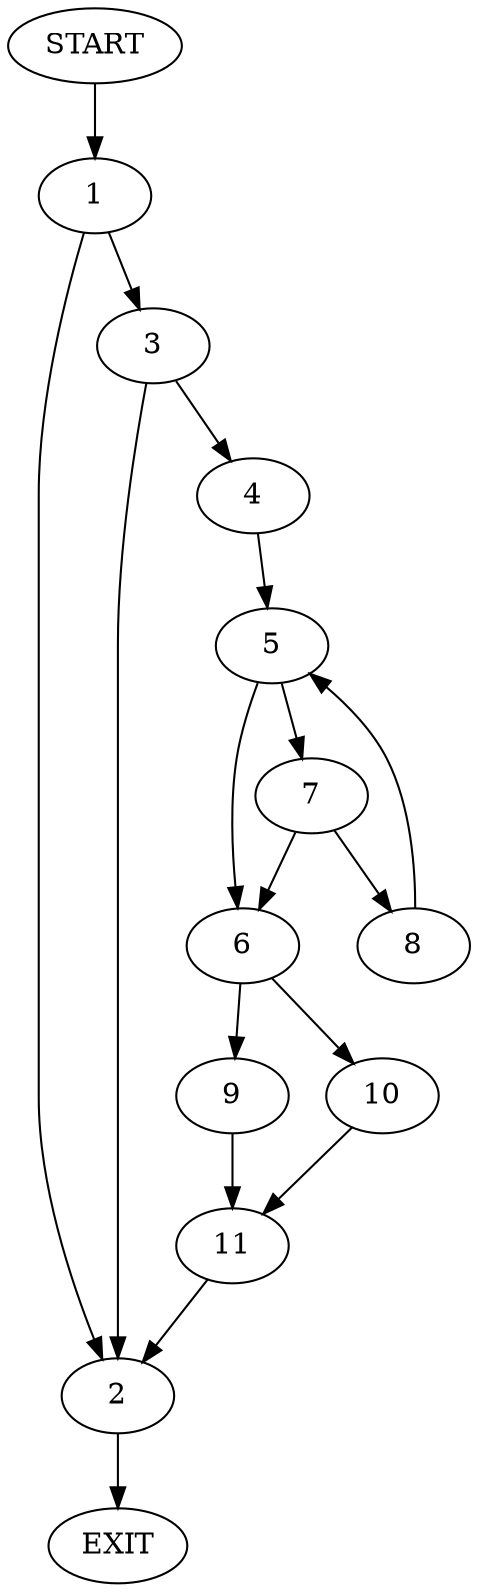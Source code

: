 digraph {
0 [label="START"]
12 [label="EXIT"]
0 -> 1
1 -> 2
1 -> 3
2 -> 12
3 -> 4
3 -> 2
4 -> 5
5 -> 6
5 -> 7
7 -> 6
7 -> 8
6 -> 9
6 -> 10
8 -> 5
10 -> 11
9 -> 11
11 -> 2
}
